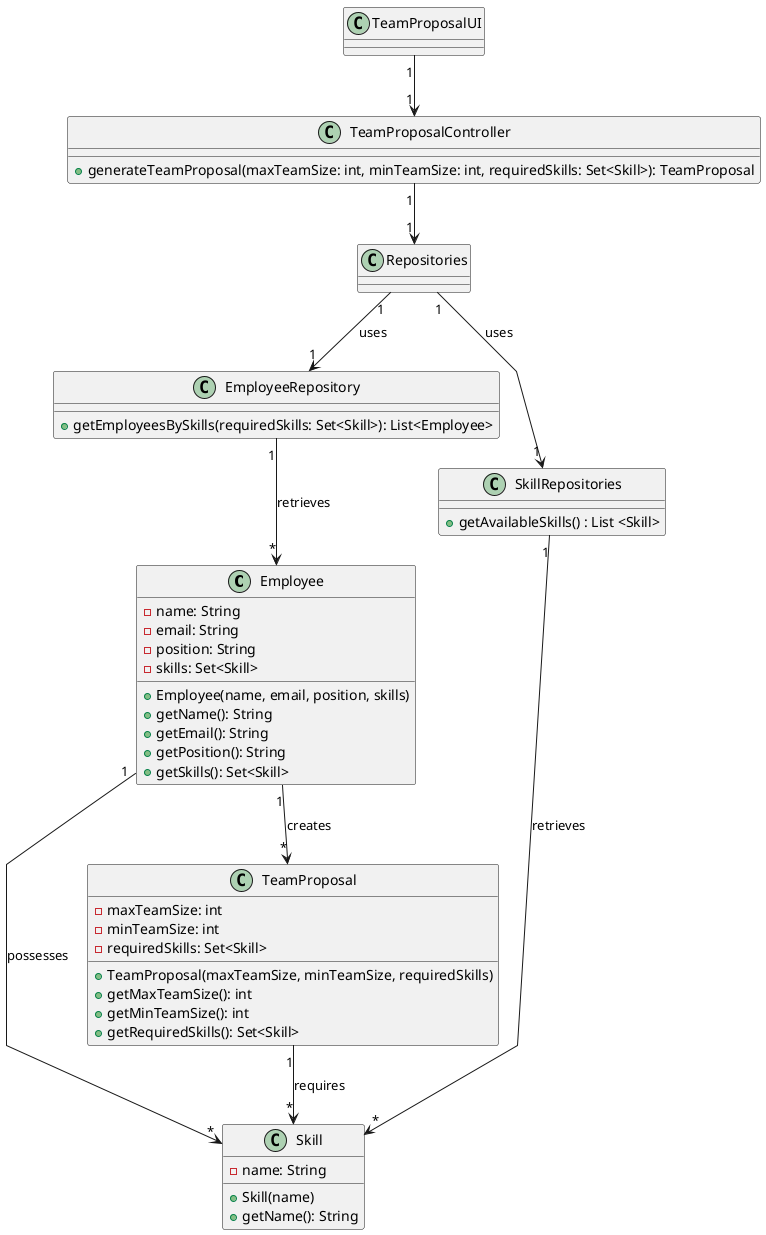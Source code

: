 @startuml
'skinparam monochrome true
skinparam packageStyle rectangle
skinparam shadowing false
skinparam linetype polyline

class Employee {
    - name: String
    - email: String
    - position: String
    - skills: Set<Skill>
    + Employee(name, email, position, skills)
    + getName(): String
    + getEmail(): String
    + getPosition(): String
    + getSkills(): Set<Skill>
}

class Skill {
    - name: String
    + Skill(name)
    + getName(): String
}

class Repositories{
}


class TeamProposal {
    - maxTeamSize: int
    - minTeamSize: int
    - requiredSkills: Set<Skill>
    + TeamProposal(maxTeamSize, minTeamSize, requiredSkills)
    + getMaxTeamSize(): int
    + getMinTeamSize(): int
    + getRequiredSkills(): Set<Skill>
}

class EmployeeRepository {
    + getEmployeesBySkills(requiredSkills: Set<Skill>): List<Employee>
}

class TeamProposalController {
    + generateTeamProposal(maxTeamSize: int, minTeamSize: int, requiredSkills: Set<Skill>): TeamProposal
}
class SkillRepositories{
    + getAvailableSkills() : List <Skill>
}

class TeamProposalUI{
}

Employee "1" --> "*" TeamProposal : creates
SkillRepositories "1" --> "*" Skill : retrieves
Repositories "1" --> "1" SkillRepositories : uses
TeamProposalUI "1" --> "1" TeamProposalController
TeamProposalController "1" --> "1" Repositories
Employee "1" --> "*" Skill : possesses
TeamProposal "1" --> "*" Skill : requires
EmployeeRepository "1" --> "*" Employee : retrieves
Repositories "1" --> "1" EmployeeRepository : uses

@enduml
